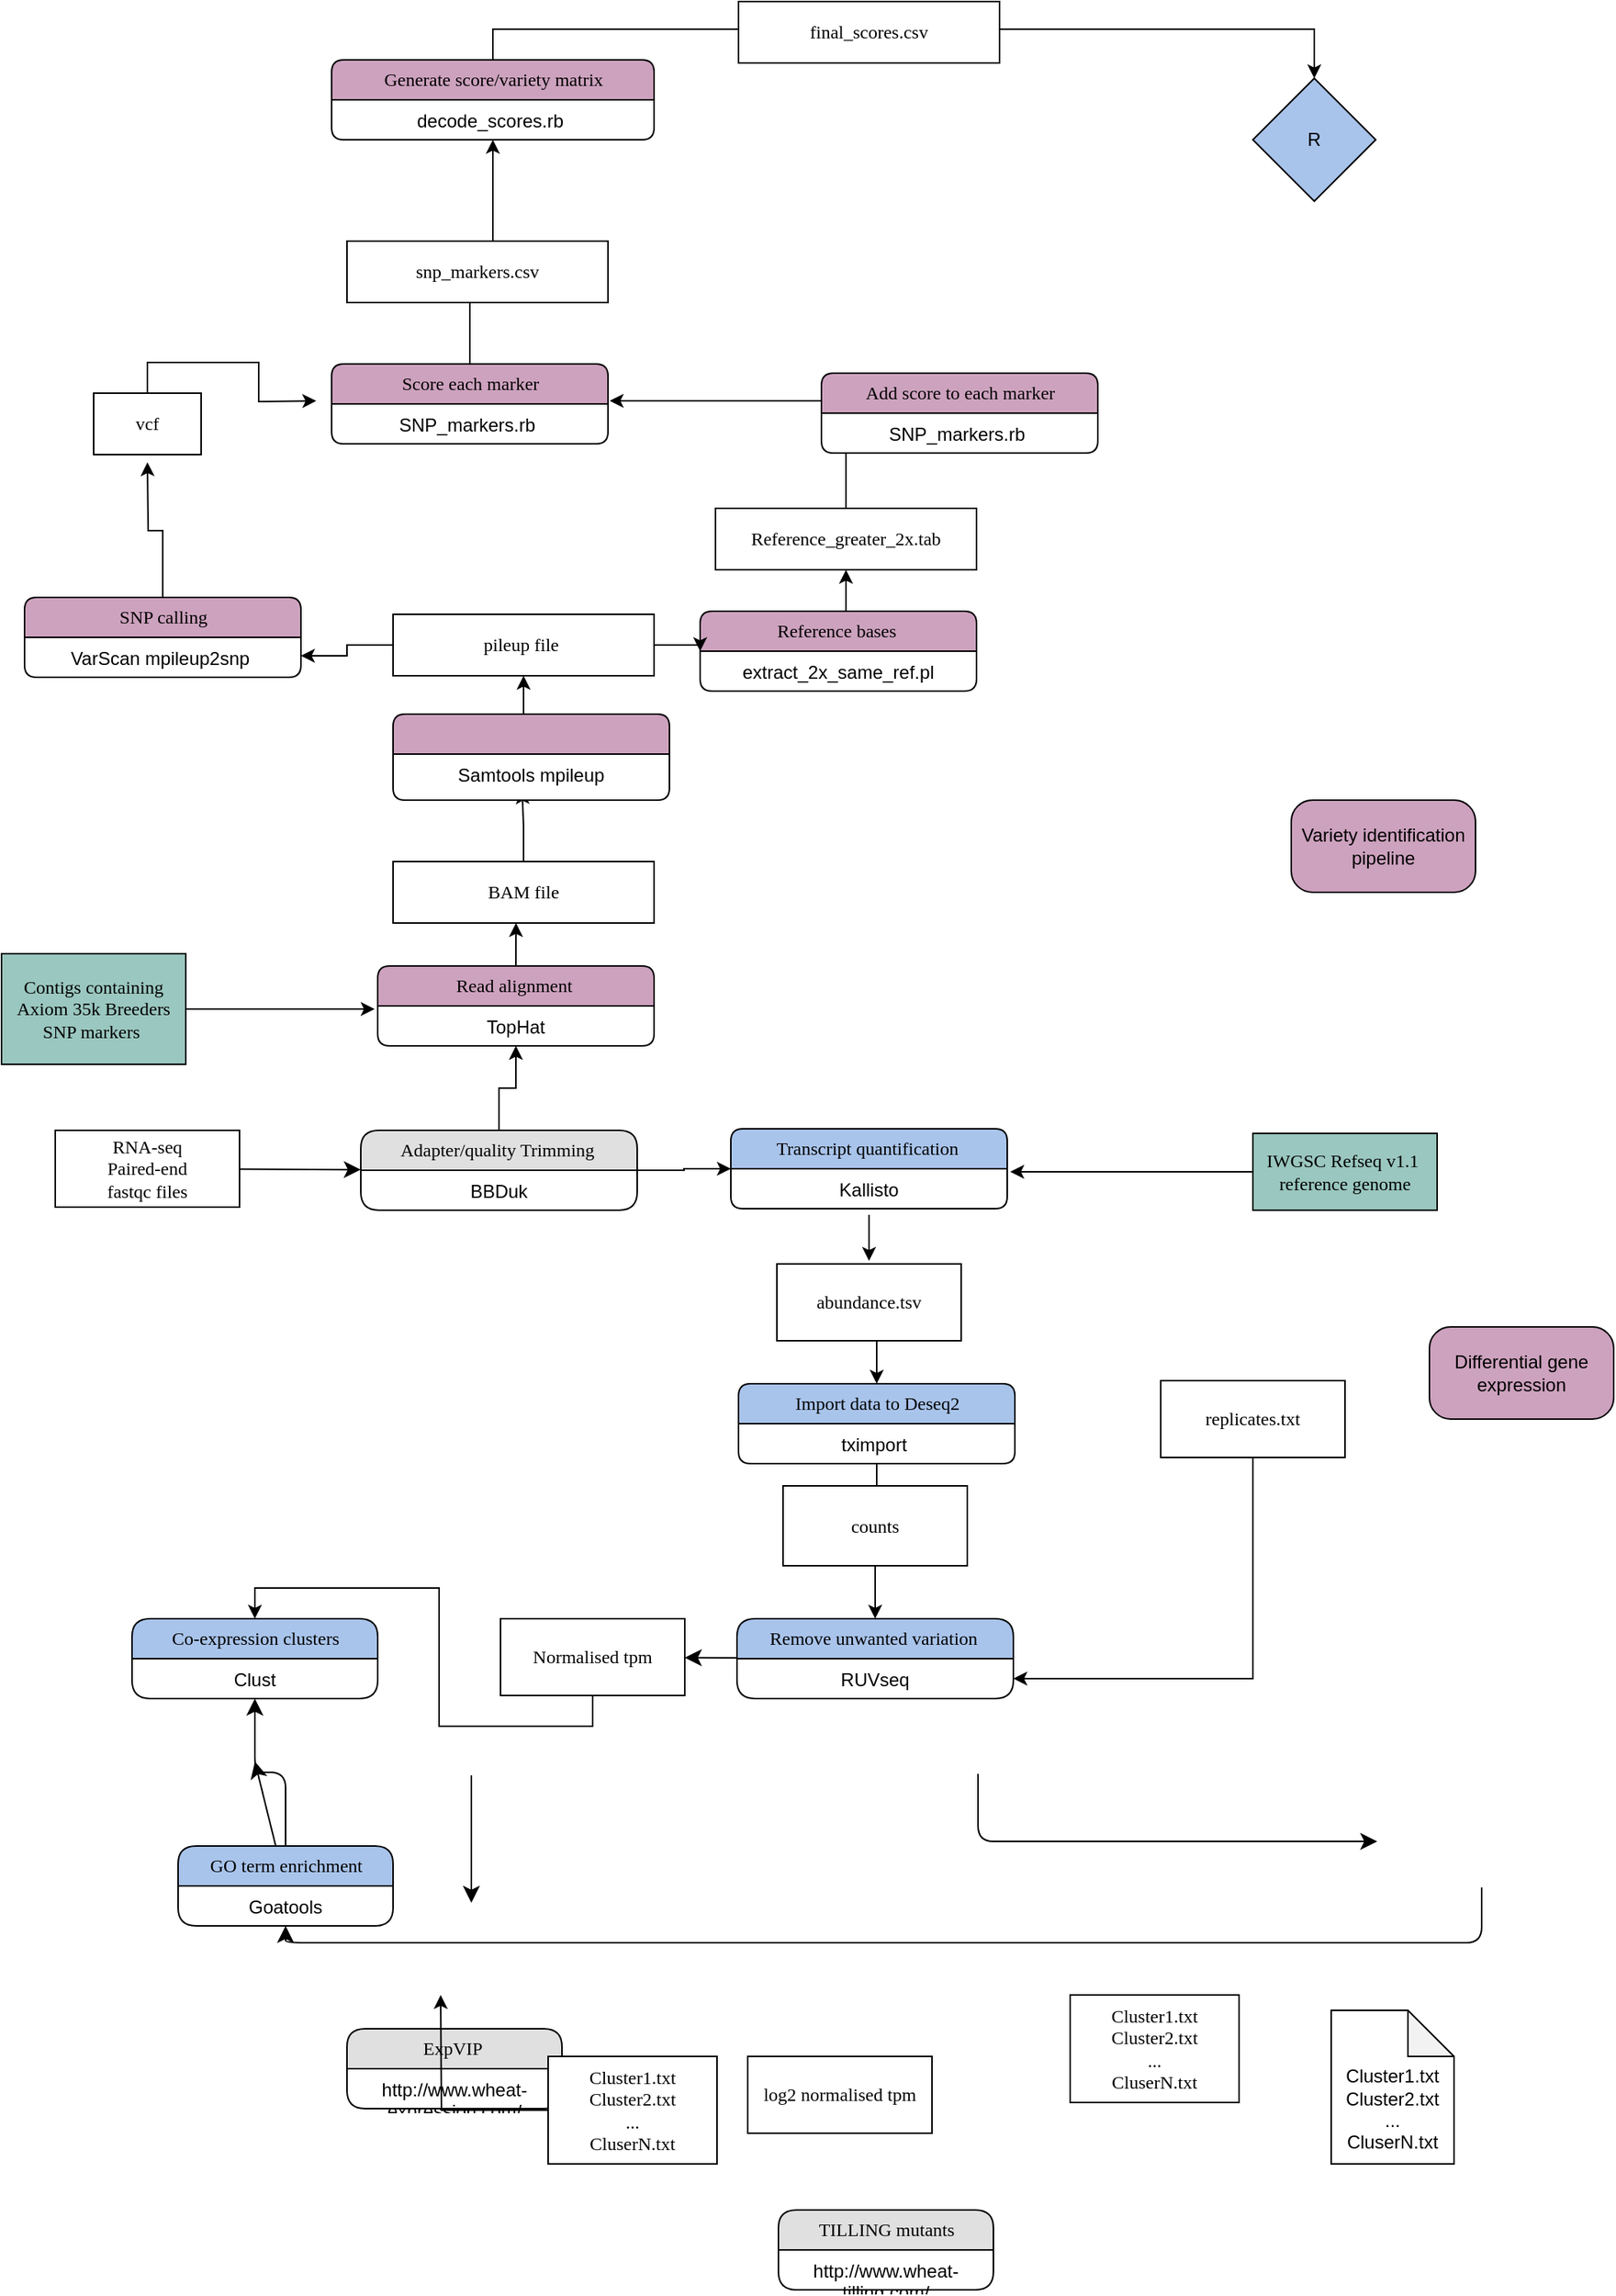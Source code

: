 <mxfile version="10.6.0" type="github"><diagram name="Page-1" id="52a04d89-c75d-2922-d76d-85b35f80e030"><mxGraphModel dx="1337" dy="1463" grid="1" gridSize="10" guides="1" tooltips="1" connect="1" arrows="1" fold="1" page="1" pageScale="1" pageWidth="1100" pageHeight="850" background="#ffffff" math="0" shadow="0"><root><mxCell id="0"/><mxCell id="1" parent="0"/><mxCell id="1fdf3b25b50cf41e-27" style="edgeStyle=none;html=1;labelBackgroundColor=none;startFill=0;startSize=8;endFill=1;endSize=8;fontFamily=Verdana;fontSize=12;" parent="1" source="17472293e6e8944d-30" target="1fdf3b25b50cf41e-1" edge="1"><mxGeometry relative="1" as="geometry"/></mxCell><mxCell id="17472293e6e8944d-30" value="RNA-seq &lt;br&gt;Paired-end &lt;br&gt;fastqc files" style="whiteSpace=wrap;html=1;rounded=0;shadow=0;comic=0;labelBackgroundColor=none;strokeColor=#000000;strokeWidth=1;fillColor=#FFFFFF;fontFamily=Verdana;fontSize=12;fontColor=#000000;align=center;" parent="1" vertex="1"><mxGeometry x="60" y="55" width="120" height="50" as="geometry"/></mxCell><mxCell id="xeMjXhKWn89DmtBYZib8-3" style="edgeStyle=orthogonalEdgeStyle;rounded=0;orthogonalLoop=1;jettySize=auto;html=1;exitX=1;exitY=0.5;exitDx=0;exitDy=0;entryX=0;entryY=0.5;entryDx=0;entryDy=0;" edge="1" parent="1" source="1fdf3b25b50cf41e-1" target="1fdf3b25b50cf41e-11"><mxGeometry relative="1" as="geometry"><mxPoint x="610" y="80" as="targetPoint"/></mxGeometry></mxCell><mxCell id="xeMjXhKWn89DmtBYZib8-11" style="edgeStyle=orthogonalEdgeStyle;rounded=0;orthogonalLoop=1;jettySize=auto;html=1;exitX=0.5;exitY=0;exitDx=0;exitDy=0;entryX=0.5;entryY=1;entryDx=0;entryDy=0;" edge="1" parent="1" source="1fdf3b25b50cf41e-1" target="xeMjXhKWn89DmtBYZib8-12"><mxGeometry relative="1" as="geometry"><mxPoint x="500" y="-20" as="targetPoint"/></mxGeometry></mxCell><mxCell id="1fdf3b25b50cf41e-1" value="Adapter/quality Trimming&amp;nbsp;" style="swimlane;html=1;fontStyle=0;childLayout=stackLayout;horizontal=1;startSize=26;fillColor=#e0e0e0;horizontalStack=0;resizeParent=1;resizeLast=0;collapsible=1;marginBottom=0;swimlaneFillColor=#ffffff;align=center;rounded=1;shadow=0;comic=0;labelBackgroundColor=none;strokeColor=#000000;strokeWidth=1;fontFamily=Verdana;fontSize=12;fontColor=#000000;" parent="1" vertex="1"><mxGeometry x="259" y="55" width="180" height="52" as="geometry"/></mxCell><mxCell id="1fdf3b25b50cf41e-2" value="BBDuk" style="text;html=1;strokeColor=none;fillColor=none;spacingLeft=4;spacingRight=4;whiteSpace=wrap;overflow=hidden;rotatable=0;points=[[0,0.5],[1,0.5]];portConstraint=eastwest;align=center;" parent="1fdf3b25b50cf41e-1" vertex="1"><mxGeometry y="26" width="180" height="26" as="geometry"/></mxCell><mxCell id="1fdf3b25b50cf41e-47" style="edgeStyle=orthogonalEdgeStyle;html=1;labelBackgroundColor=none;startFill=0;startSize=8;endFill=1;endSize=8;fontFamily=Verdana;fontSize=12;" parent="1" source="1fdf3b25b50cf41e-19" target="1fdf3b25b50cf41e-21" edge="1"><mxGeometry relative="1" as="geometry"><Array as="points"/><mxPoint x="989" y="548" as="sourcePoint"/></mxGeometry></mxCell><mxCell id="1fdf3b25b50cf41e-39" style="edgeStyle=none;html=1;labelBackgroundColor=none;startFill=0;startSize=8;endFill=1;endSize=8;fontFamily=Verdana;fontSize=12;" parent="1" source="1fdf3b25b50cf41e-7" target="1fdf3b25b50cf41e-26" edge="1"><mxGeometry relative="1" as="geometry"/></mxCell><mxCell id="1fdf3b25b50cf41e-7" value="Remove unwanted variation&amp;nbsp;" style="swimlane;html=1;fontStyle=0;childLayout=stackLayout;horizontal=1;startSize=26;fillColor=#A9C4EB;horizontalStack=0;resizeParent=1;resizeLast=0;collapsible=1;marginBottom=0;swimlaneFillColor=#ffffff;align=center;rounded=1;shadow=0;comic=0;labelBackgroundColor=none;strokeColor=#000000;strokeWidth=1;fontFamily=Verdana;fontSize=12;fontColor=#000000;" parent="1" vertex="1"><mxGeometry x="504" y="373" width="180" height="52" as="geometry"/></mxCell><mxCell id="1fdf3b25b50cf41e-8" value="RUVseq" style="text;html=1;strokeColor=none;fillColor=none;spacingLeft=4;spacingRight=4;whiteSpace=wrap;overflow=hidden;rotatable=0;points=[[0,0.5],[1,0.5]];portConstraint=eastwest;align=center;" parent="1fdf3b25b50cf41e-7" vertex="1"><mxGeometry y="26" width="180" height="26" as="geometry"/></mxCell><mxCell id="xeMjXhKWn89DmtBYZib8-84" style="edgeStyle=orthogonalEdgeStyle;rounded=0;orthogonalLoop=1;jettySize=auto;html=1;" edge="1" parent="1"><mxGeometry relative="1" as="geometry"><mxPoint x="590" y="140" as="targetPoint"/><mxPoint x="590" y="110" as="sourcePoint"/></mxGeometry></mxCell><mxCell id="1fdf3b25b50cf41e-11" value="Transcript quantification&amp;nbsp;" style="swimlane;html=1;fontStyle=0;childLayout=stackLayout;horizontal=1;startSize=26;fillColor=#A9C4EB;horizontalStack=0;resizeParent=1;resizeLast=0;collapsible=1;marginBottom=0;swimlaneFillColor=#ffffff;align=center;rounded=1;shadow=0;comic=0;labelBackgroundColor=none;strokeColor=#000000;strokeWidth=1;fontFamily=Verdana;fontSize=12;fontColor=#000000;arcSize=10;" parent="1" vertex="1"><mxGeometry x="500" y="54" width="180" height="52" as="geometry"/></mxCell><mxCell id="1fdf3b25b50cf41e-12" value="Kallisto" style="text;html=1;strokeColor=none;fillColor=none;spacingLeft=4;spacingRight=4;whiteSpace=wrap;overflow=hidden;rotatable=0;points=[[0,0.5],[1,0.5]];portConstraint=eastwest;align=center;" parent="1fdf3b25b50cf41e-11" vertex="1"><mxGeometry y="26" width="180" height="22" as="geometry"/></mxCell><mxCell id="1fdf3b25b50cf41e-43" style="edgeStyle=none;html=1;labelBackgroundColor=none;startFill=0;startSize=8;endFill=1;endSize=8;fontFamily=Verdana;fontSize=12;" parent="1" edge="1"><mxGeometry relative="1" as="geometry"><mxPoint x="331" y="475" as="sourcePoint"/><mxPoint x="331" y="558" as="targetPoint"/></mxGeometry></mxCell><mxCell id="1fdf3b25b50cf41e-46" style="edgeStyle=orthogonalEdgeStyle;html=1;labelBackgroundColor=none;startFill=0;startSize=8;endFill=1;endSize=8;fontFamily=Verdana;fontSize=12;" parent="1" edge="1"><mxGeometry relative="1" as="geometry"><Array as="points"><mxPoint x="661" y="518"/></Array><mxPoint x="661" y="474" as="sourcePoint"/><mxPoint x="921" y="518" as="targetPoint"/></mxGeometry></mxCell><mxCell id="1fdf3b25b50cf41e-48" style="edgeStyle=none;html=1;labelBackgroundColor=none;startFill=0;startSize=8;endFill=1;endSize=8;fontFamily=Verdana;fontSize=12;" parent="1" source="1fdf3b25b50cf41e-19" edge="1"><mxGeometry relative="1" as="geometry"><mxPoint x="190" y="466" as="targetPoint"/></mxGeometry></mxCell><mxCell id="1fdf3b25b50cf41e-21" value="Co-expression clusters" style="swimlane;html=1;fontStyle=0;childLayout=stackLayout;horizontal=1;startSize=26;fillColor=#A9C4EB;horizontalStack=0;resizeParent=1;resizeLast=0;collapsible=1;marginBottom=0;swimlaneFillColor=#ffffff;align=center;rounded=1;shadow=0;comic=0;labelBackgroundColor=none;strokeColor=#000000;strokeWidth=1;fontFamily=Verdana;fontSize=12;fontColor=#000000;" parent="1" vertex="1"><mxGeometry x="110" y="373" width="160" height="52" as="geometry"><mxRectangle x="420" y="440" width="170" height="26" as="alternateBounds"/></mxGeometry></mxCell><mxCell id="1fdf3b25b50cf41e-22" value="Clust" style="text;html=1;strokeColor=none;fillColor=none;spacingLeft=4;spacingRight=4;whiteSpace=wrap;overflow=hidden;rotatable=0;points=[[0,0.5],[1,0.5]];portConstraint=eastwest;align=center;" parent="1fdf3b25b50cf41e-21" vertex="1"><mxGeometry y="26" width="160" height="26" as="geometry"/></mxCell><mxCell id="xeMjXhKWn89DmtBYZib8-25" style="edgeStyle=orthogonalEdgeStyle;rounded=0;orthogonalLoop=1;jettySize=auto;html=1;exitX=0.5;exitY=1;exitDx=0;exitDy=0;entryX=0.5;entryY=0;entryDx=0;entryDy=0;" edge="1" parent="1" source="1fdf3b25b50cf41e-26" target="1fdf3b25b50cf41e-21"><mxGeometry relative="1" as="geometry"/></mxCell><mxCell id="1fdf3b25b50cf41e-26" value="Normalised tpm" style="whiteSpace=wrap;html=1;rounded=0;shadow=0;comic=0;labelBackgroundColor=none;strokeColor=#000000;strokeWidth=1;fillColor=#FFFFFF;fontFamily=Verdana;fontSize=12;fontColor=#000000;align=center;" parent="1" vertex="1"><mxGeometry x="350" y="373" width="120" height="50" as="geometry"/></mxCell><mxCell id="xeMjXhKWn89DmtBYZib8-2" style="edgeStyle=orthogonalEdgeStyle;rounded=0;orthogonalLoop=1;jettySize=auto;html=1;exitX=0;exitY=0.5;exitDx=0;exitDy=0;entryX=1.011;entryY=0.091;entryDx=0;entryDy=0;entryPerimeter=0;" edge="1" parent="1" source="xeMjXhKWn89DmtBYZib8-1" target="1fdf3b25b50cf41e-12"><mxGeometry relative="1" as="geometry"><mxPoint x="710" y="-20" as="targetPoint"/></mxGeometry></mxCell><mxCell id="xeMjXhKWn89DmtBYZib8-1" value="IWGSC Refseq v1.1&amp;nbsp;&lt;br&gt;reference genome&lt;br&gt;" style="whiteSpace=wrap;html=1;rounded=0;shadow=0;comic=0;labelBackgroundColor=none;strokeColor=#000000;strokeWidth=1;fillColor=#9AC7BF;fontFamily=Verdana;fontSize=12;fontColor=#000000;align=center;" vertex="1" parent="1"><mxGeometry x="840" y="57" width="120" height="50" as="geometry"/></mxCell><mxCell id="xeMjXhKWn89DmtBYZib8-56" style="edgeStyle=orthogonalEdgeStyle;rounded=0;orthogonalLoop=1;jettySize=auto;html=1;exitX=0.5;exitY=0;exitDx=0;exitDy=0;entryX=0.471;entryY=1;entryDx=0;entryDy=0;entryPerimeter=0;" edge="1" parent="1" source="xeMjXhKWn89DmtBYZib8-12" target="xeMjXhKWn89DmtBYZib8-46"><mxGeometry relative="1" as="geometry"><mxPoint x="180" y="-120" as="targetPoint"/></mxGeometry></mxCell><mxCell id="xeMjXhKWn89DmtBYZib8-12" value="Read alignment&amp;nbsp;" style="swimlane;html=1;fontStyle=0;childLayout=stackLayout;horizontal=1;startSize=26;fillColor=#CDA2BE;horizontalStack=0;resizeParent=1;resizeLast=0;collapsible=1;marginBottom=0;swimlaneFillColor=#ffffff;align=center;rounded=1;shadow=0;comic=0;labelBackgroundColor=none;strokeColor=#000000;strokeWidth=1;fontFamily=Verdana;fontSize=12;fontColor=#000000;arcSize=10;" vertex="1" parent="1"><mxGeometry x="270" y="-52" width="180" height="52" as="geometry"/></mxCell><mxCell id="xeMjXhKWn89DmtBYZib8-13" value="TopHat" style="text;html=1;strokeColor=none;fillColor=none;spacingLeft=4;spacingRight=4;whiteSpace=wrap;overflow=hidden;rotatable=0;points=[[0,0.5],[1,0.5]];portConstraint=eastwest;align=center;" vertex="1" parent="xeMjXhKWn89DmtBYZib8-12"><mxGeometry y="26" width="180" height="22" as="geometry"/></mxCell><mxCell id="xeMjXhKWn89DmtBYZib8-64" style="edgeStyle=orthogonalEdgeStyle;rounded=0;orthogonalLoop=1;jettySize=auto;html=1;exitX=0.5;exitY=0;exitDx=0;exitDy=0;entryX=0.5;entryY=1;entryDx=0;entryDy=0;" edge="1" parent="1" source="xeMjXhKWn89DmtBYZib8-16" target="xeMjXhKWn89DmtBYZib8-38"><mxGeometry relative="1" as="geometry"/></mxCell><mxCell id="xeMjXhKWn89DmtBYZib8-16" value="Reference bases&amp;nbsp;" style="swimlane;html=1;fontStyle=0;childLayout=stackLayout;horizontal=1;startSize=26;fillColor=#CDA2BE;horizontalStack=0;resizeParent=1;resizeLast=0;collapsible=1;marginBottom=0;swimlaneFillColor=#ffffff;align=center;rounded=1;shadow=0;comic=0;labelBackgroundColor=none;strokeColor=#000000;strokeWidth=1;fontFamily=Verdana;fontSize=12;fontColor=#000000;arcSize=10;" vertex="1" parent="1"><mxGeometry x="480" y="-283" width="180" height="52" as="geometry"/></mxCell><mxCell id="xeMjXhKWn89DmtBYZib8-17" value="extract_2x_same_ref.pl" style="text;html=1;strokeColor=none;fillColor=none;spacingLeft=4;spacingRight=4;whiteSpace=wrap;overflow=hidden;rotatable=0;points=[[0,0.5],[1,0.5]];portConstraint=eastwest;align=center;" vertex="1" parent="xeMjXhKWn89DmtBYZib8-16"><mxGeometry y="26" width="180" height="22" as="geometry"/></mxCell><mxCell id="xeMjXhKWn89DmtBYZib8-18" value="ExpVIP&amp;nbsp;" style="swimlane;html=1;fontStyle=0;childLayout=stackLayout;horizontal=1;startSize=26;fillColor=#e0e0e0;horizontalStack=0;resizeParent=1;resizeLast=0;collapsible=1;marginBottom=0;swimlaneFillColor=#ffffff;align=center;rounded=1;shadow=0;comic=0;labelBackgroundColor=none;strokeColor=#000000;strokeWidth=1;fontFamily=Verdana;fontSize=12;fontColor=#000000;" vertex="1" parent="1"><mxGeometry x="250" y="640" width="140" height="52" as="geometry"/></mxCell><mxCell id="xeMjXhKWn89DmtBYZib8-19" value="http://www.wheat-expression.com/" style="text;html=1;strokeColor=none;fillColor=none;spacingLeft=4;spacingRight=4;whiteSpace=wrap;overflow=hidden;rotatable=0;points=[[0,0.5],[1,0.5]];portConstraint=eastwest;align=center;" vertex="1" parent="xeMjXhKWn89DmtBYZib8-18"><mxGeometry y="26" width="140" height="26" as="geometry"/></mxCell><mxCell id="xeMjXhKWn89DmtBYZib8-20" value="TILLING mutants" style="swimlane;html=1;fontStyle=0;childLayout=stackLayout;horizontal=1;startSize=26;fillColor=#e0e0e0;horizontalStack=0;resizeParent=1;resizeLast=0;collapsible=1;marginBottom=0;swimlaneFillColor=#ffffff;align=center;rounded=1;shadow=0;comic=0;labelBackgroundColor=none;strokeColor=#000000;strokeWidth=1;fontFamily=Verdana;fontSize=12;fontColor=#000000;" vertex="1" parent="1"><mxGeometry x="531" y="758" width="140" height="52" as="geometry"/></mxCell><mxCell id="xeMjXhKWn89DmtBYZib8-21" value="http://www.wheat-tilling.com/" style="text;html=1;strokeColor=none;fillColor=none;spacingLeft=4;spacingRight=4;whiteSpace=wrap;overflow=hidden;rotatable=0;points=[[0,0.5],[1,0.5]];portConstraint=eastwest;align=center;" vertex="1" parent="xeMjXhKWn89DmtBYZib8-20"><mxGeometry y="26" width="140" height="26" as="geometry"/></mxCell><mxCell id="xeMjXhKWn89DmtBYZib8-63" style="edgeStyle=orthogonalEdgeStyle;rounded=0;orthogonalLoop=1;jettySize=auto;html=1;exitX=0.5;exitY=0;exitDx=0;exitDy=0;" edge="1" parent="1" source="xeMjXhKWn89DmtBYZib8-23"><mxGeometry relative="1" as="geometry"><mxPoint x="120" y="-380" as="targetPoint"/></mxGeometry></mxCell><mxCell id="xeMjXhKWn89DmtBYZib8-23" value="SNP calling" style="swimlane;html=1;fontStyle=0;childLayout=stackLayout;horizontal=1;startSize=26;fillColor=#CDA2BE;horizontalStack=0;resizeParent=1;resizeLast=0;collapsible=1;marginBottom=0;swimlaneFillColor=#ffffff;align=center;rounded=1;shadow=0;comic=0;labelBackgroundColor=none;strokeColor=#000000;strokeWidth=1;fontFamily=Verdana;fontSize=12;fontColor=#000000;arcSize=10;" vertex="1" parent="1"><mxGeometry x="40" y="-292" width="180" height="52" as="geometry"/></mxCell><mxCell id="xeMjXhKWn89DmtBYZib8-24" value="VarScan mpileup2snp&amp;nbsp;" style="text;html=1;strokeColor=none;fillColor=none;spacingLeft=4;spacingRight=4;whiteSpace=wrap;overflow=hidden;rotatable=0;points=[[0,0.5],[1,0.5]];portConstraint=eastwest;align=center;" vertex="1" parent="xeMjXhKWn89DmtBYZib8-23"><mxGeometry y="26" width="180" height="24" as="geometry"/></mxCell><mxCell id="xeMjXhKWn89DmtBYZib8-26" value="log2 normalised tpm" style="whiteSpace=wrap;html=1;rounded=0;shadow=0;comic=0;labelBackgroundColor=none;strokeColor=#000000;strokeWidth=1;fillColor=#FFFFFF;fontFamily=Verdana;fontSize=12;fontColor=#000000;align=center;" vertex="1" parent="1"><mxGeometry x="511" y="658" width="120" height="50" as="geometry"/></mxCell><mxCell id="xeMjXhKWn89DmtBYZib8-28" style="edgeStyle=orthogonalEdgeStyle;rounded=0;orthogonalLoop=1;jettySize=auto;html=1;exitX=0;exitY=0.5;exitDx=0;exitDy=0;" edge="1" parent="1" source="xeMjXhKWn89DmtBYZib8-27"><mxGeometry relative="1" as="geometry"><mxPoint x="311" y="618" as="targetPoint"/></mxGeometry></mxCell><mxCell id="xeMjXhKWn89DmtBYZib8-27" value="Cluster1.txt&lt;br&gt;Cluster2.txt&lt;br&gt;...&lt;br&gt;CluserN.txt&lt;br&gt;" style="whiteSpace=wrap;html=1;rounded=0;shadow=0;comic=0;labelBackgroundColor=none;strokeColor=#000000;strokeWidth=1;fillColor=#FFFFFF;fontFamily=Verdana;fontSize=12;fontColor=#000000;align=center;" vertex="1" parent="1"><mxGeometry x="381" y="658" width="110" height="70" as="geometry"/></mxCell><mxCell id="xeMjXhKWn89DmtBYZib8-29" value="Cluster1.txt&lt;br&gt;Cluster2.txt&lt;br&gt;...&lt;br&gt;CluserN.txt&lt;br&gt;" style="whiteSpace=wrap;html=1;rounded=0;shadow=0;comic=0;labelBackgroundColor=none;strokeColor=#000000;strokeWidth=1;fillColor=#FFFFFF;fontFamily=Verdana;fontSize=12;fontColor=#000000;align=center;" vertex="1" parent="1"><mxGeometry x="721" y="618" width="110" height="70" as="geometry"/></mxCell><mxCell id="xeMjXhKWn89DmtBYZib8-88" style="edgeStyle=orthogonalEdgeStyle;rounded=0;orthogonalLoop=1;jettySize=auto;html=1;exitX=0.5;exitY=1;exitDx=0;exitDy=0;entryX=0.5;entryY=0;entryDx=0;entryDy=0;" edge="1" parent="1" source="xeMjXhKWn89DmtBYZib8-31" target="xeMjXhKWn89DmtBYZib8-76"><mxGeometry relative="1" as="geometry"/></mxCell><mxCell id="xeMjXhKWn89DmtBYZib8-31" value="abundance.tsv" style="whiteSpace=wrap;html=1;rounded=0;shadow=0;comic=0;labelBackgroundColor=none;strokeColor=#000000;strokeWidth=1;fillColor=#FFFFFF;fontFamily=Verdana;fontSize=12;fontColor=#000000;align=center;" vertex="1" parent="1"><mxGeometry x="530" y="142" width="120" height="50" as="geometry"/></mxCell><mxCell id="xeMjXhKWn89DmtBYZib8-91" style="edgeStyle=orthogonalEdgeStyle;rounded=0;orthogonalLoop=1;jettySize=auto;html=1;exitX=0.5;exitY=1;exitDx=0;exitDy=0;" edge="1" parent="1" source="xeMjXhKWn89DmtBYZib8-32" target="1fdf3b25b50cf41e-8"><mxGeometry relative="1" as="geometry"/></mxCell><mxCell id="xeMjXhKWn89DmtBYZib8-32" value="replicates.txt" style="whiteSpace=wrap;html=1;rounded=0;shadow=0;comic=0;labelBackgroundColor=none;strokeColor=#000000;strokeWidth=1;fillColor=#FFFFFF;fontFamily=Verdana;fontSize=12;fontColor=#000000;align=center;" vertex="1" parent="1"><mxGeometry x="780" y="218" width="120" height="50" as="geometry"/></mxCell><mxCell id="xeMjXhKWn89DmtBYZib8-36" style="edgeStyle=orthogonalEdgeStyle;rounded=0;orthogonalLoop=1;jettySize=auto;html=1;exitX=1;exitY=0.5;exitDx=0;exitDy=0;entryX=-0.011;entryY=0.091;entryDx=0;entryDy=0;entryPerimeter=0;" edge="1" parent="1" source="xeMjXhKWn89DmtBYZib8-33" target="xeMjXhKWn89DmtBYZib8-13"><mxGeometry relative="1" as="geometry"><mxPoint x="420" y="-83" as="targetPoint"/></mxGeometry></mxCell><mxCell id="xeMjXhKWn89DmtBYZib8-33" value="Contigs containing Axiom 35k Breeders SNP markers&amp;nbsp;&lt;br&gt;" style="whiteSpace=wrap;html=1;rounded=0;shadow=0;comic=0;labelBackgroundColor=none;strokeColor=#000000;strokeWidth=1;fillColor=#9AC7BF;fontFamily=Verdana;fontSize=12;fontColor=#000000;align=center;" vertex="1" parent="1"><mxGeometry x="25" y="-60" width="120" height="72" as="geometry"/></mxCell><mxCell id="xeMjXhKWn89DmtBYZib8-35" value="&lt;span&gt;&lt;br&gt;&lt;br&gt;Cluster1.txt&lt;/span&gt;&lt;br&gt;&lt;span&gt;Cluster2.txt&lt;/span&gt;&lt;br&gt;&lt;span&gt;...&lt;/span&gt;&lt;br&gt;&lt;span&gt;CluserN.txt&lt;/span&gt;" style="shape=note;whiteSpace=wrap;html=1;backgroundOutline=1;darkOpacity=0.05;" vertex="1" parent="1"><mxGeometry x="891" y="628" width="80" height="100" as="geometry"/></mxCell><mxCell id="xeMjXhKWn89DmtBYZib8-66" style="edgeStyle=orthogonalEdgeStyle;rounded=0;orthogonalLoop=1;jettySize=auto;html=1;exitX=0.5;exitY=0;exitDx=0;exitDy=0;" edge="1" parent="1" source="xeMjXhKWn89DmtBYZib8-37"><mxGeometry relative="1" as="geometry"><mxPoint x="230" y="-420" as="targetPoint"/></mxGeometry></mxCell><mxCell id="xeMjXhKWn89DmtBYZib8-37" value="vcf&lt;br&gt;" style="whiteSpace=wrap;html=1;rounded=0;shadow=0;comic=0;labelBackgroundColor=none;strokeColor=#000000;strokeWidth=1;fillColor=#FFFFFF;fontFamily=Verdana;fontSize=12;fontColor=#000000;align=center;" vertex="1" parent="1"><mxGeometry x="85" y="-425" width="70" height="40" as="geometry"/></mxCell><mxCell id="xeMjXhKWn89DmtBYZib8-65" style="edgeStyle=orthogonalEdgeStyle;rounded=0;orthogonalLoop=1;jettySize=auto;html=1;exitX=0.5;exitY=0;exitDx=0;exitDy=0;entryX=1.006;entryY=-0.091;entryDx=0;entryDy=0;entryPerimeter=0;" edge="1" parent="1" source="xeMjXhKWn89DmtBYZib8-38" target="xeMjXhKWn89DmtBYZib8-41"><mxGeometry relative="1" as="geometry"/></mxCell><mxCell id="xeMjXhKWn89DmtBYZib8-38" value="Reference_greater_2x.tab&lt;br&gt;" style="whiteSpace=wrap;html=1;rounded=0;shadow=0;comic=0;labelBackgroundColor=none;strokeColor=#000000;strokeWidth=1;fillColor=#FFFFFF;fontFamily=Verdana;fontSize=12;fontColor=#000000;align=center;" vertex="1" parent="1"><mxGeometry x="490" y="-350" width="170" height="40" as="geometry"/></mxCell><mxCell id="xeMjXhKWn89DmtBYZib8-68" style="edgeStyle=orthogonalEdgeStyle;rounded=0;orthogonalLoop=1;jettySize=auto;html=1;exitX=0.5;exitY=0;exitDx=0;exitDy=0;entryX=0.5;entryY=1;entryDx=0;entryDy=0;" edge="1" parent="1" source="xeMjXhKWn89DmtBYZib8-40" target="xeMjXhKWn89DmtBYZib8-47"><mxGeometry relative="1" as="geometry"/></mxCell><mxCell id="xeMjXhKWn89DmtBYZib8-40" value="Score each marker" style="swimlane;html=1;fontStyle=0;childLayout=stackLayout;horizontal=1;startSize=26;fillColor=#CDA2BE;horizontalStack=0;resizeParent=1;resizeLast=0;collapsible=1;marginBottom=0;swimlaneFillColor=#ffffff;align=center;rounded=1;shadow=0;comic=0;labelBackgroundColor=none;strokeColor=#000000;strokeWidth=1;fontFamily=Verdana;fontSize=12;fontColor=#000000;arcSize=10;" vertex="1" parent="1"><mxGeometry x="240" y="-444" width="180" height="52" as="geometry"/></mxCell><mxCell id="xeMjXhKWn89DmtBYZib8-41" value="SNP_markers.rb&amp;nbsp;" style="text;html=1;strokeColor=none;fillColor=none;spacingLeft=4;spacingRight=4;whiteSpace=wrap;overflow=hidden;rotatable=0;points=[[0,0.5],[1,0.5]];portConstraint=eastwest;align=center;" vertex="1" parent="xeMjXhKWn89DmtBYZib8-40"><mxGeometry y="26" width="180" height="22" as="geometry"/></mxCell><mxCell id="xeMjXhKWn89DmtBYZib8-44" value="Add score to each marker" style="swimlane;html=1;fontStyle=0;childLayout=stackLayout;horizontal=1;startSize=26;fillColor=#CDA2BE;horizontalStack=0;resizeParent=1;resizeLast=0;collapsible=1;marginBottom=0;swimlaneFillColor=#ffffff;align=center;rounded=1;shadow=0;comic=0;labelBackgroundColor=none;strokeColor=#000000;strokeWidth=1;fontFamily=Verdana;fontSize=12;fontColor=#000000;arcSize=10;" vertex="1" parent="1"><mxGeometry x="559" y="-438" width="180" height="52" as="geometry"/></mxCell><mxCell id="xeMjXhKWn89DmtBYZib8-45" value="SNP_markers.rb&amp;nbsp;" style="text;html=1;strokeColor=none;fillColor=none;spacingLeft=4;spacingRight=4;whiteSpace=wrap;overflow=hidden;rotatable=0;points=[[0,0.5],[1,0.5]];portConstraint=eastwest;align=center;" vertex="1" parent="xeMjXhKWn89DmtBYZib8-44"><mxGeometry y="26" width="180" height="22" as="geometry"/></mxCell><mxCell id="xeMjXhKWn89DmtBYZib8-69" style="edgeStyle=orthogonalEdgeStyle;rounded=0;orthogonalLoop=1;jettySize=auto;html=1;exitX=0.5;exitY=0;exitDx=0;exitDy=0;entryX=0.467;entryY=0.977;entryDx=0;entryDy=0;entryPerimeter=0;" edge="1" parent="1" source="xeMjXhKWn89DmtBYZib8-46" target="xeMjXhKWn89DmtBYZib8-59"><mxGeometry relative="1" as="geometry"/></mxCell><mxCell id="xeMjXhKWn89DmtBYZib8-46" value="BAM file&lt;br&gt;" style="whiteSpace=wrap;html=1;rounded=0;shadow=0;comic=0;labelBackgroundColor=none;strokeColor=#000000;strokeWidth=1;fillColor=#FFFFFF;fontFamily=Verdana;fontSize=12;fontColor=#000000;align=center;" vertex="1" parent="1"><mxGeometry x="280" y="-120" width="170" height="40" as="geometry"/></mxCell><mxCell id="xeMjXhKWn89DmtBYZib8-49" style="edgeStyle=orthogonalEdgeStyle;rounded=0;orthogonalLoop=1;jettySize=auto;html=1;exitX=0.5;exitY=0;exitDx=0;exitDy=0;entryX=0.5;entryY=0;entryDx=0;entryDy=0;" edge="1" parent="1" source="xeMjXhKWn89DmtBYZib8-47" target="xeMjXhKWn89DmtBYZib8-53"><mxGeometry relative="1" as="geometry"><mxPoint x="870" y="-440" as="targetPoint"/></mxGeometry></mxCell><mxCell id="xeMjXhKWn89DmtBYZib8-47" value="Generate score/variety matrix" style="swimlane;html=1;fontStyle=0;childLayout=stackLayout;horizontal=1;startSize=26;fillColor=#CDA2BE;horizontalStack=0;resizeParent=1;resizeLast=0;collapsible=1;marginBottom=0;swimlaneFillColor=#ffffff;align=center;rounded=1;shadow=0;comic=0;labelBackgroundColor=none;strokeColor=#000000;strokeWidth=1;fontFamily=Verdana;fontSize=12;fontColor=#000000;arcSize=10;" vertex="1" parent="1"><mxGeometry x="240" y="-642" width="210" height="52" as="geometry"/></mxCell><mxCell id="xeMjXhKWn89DmtBYZib8-48" value="decode_scores.rb&amp;nbsp;" style="text;html=1;strokeColor=none;fillColor=none;spacingLeft=4;spacingRight=4;whiteSpace=wrap;overflow=hidden;rotatable=0;points=[[0,0.5],[1,0.5]];portConstraint=eastwest;align=center;" vertex="1" parent="xeMjXhKWn89DmtBYZib8-47"><mxGeometry y="26" width="210" height="22" as="geometry"/></mxCell><mxCell id="xeMjXhKWn89DmtBYZib8-50" value="final_scores.csv&lt;br&gt;" style="whiteSpace=wrap;html=1;rounded=0;shadow=0;comic=0;labelBackgroundColor=none;strokeColor=#000000;strokeWidth=1;fillColor=#FFFFFF;fontFamily=Verdana;fontSize=12;fontColor=#000000;align=center;" vertex="1" parent="1"><mxGeometry x="505" y="-680" width="170" height="40" as="geometry"/></mxCell><mxCell id="xeMjXhKWn89DmtBYZib8-53" value="R" style="rhombus;whiteSpace=wrap;html=1;fillColor=#A9C4EB;" vertex="1" parent="1"><mxGeometry x="840" y="-630" width="80" height="80" as="geometry"/></mxCell><mxCell id="xeMjXhKWn89DmtBYZib8-61" style="edgeStyle=orthogonalEdgeStyle;rounded=0;orthogonalLoop=1;jettySize=auto;html=1;exitX=1;exitY=0.5;exitDx=0;exitDy=0;entryX=0;entryY=0.5;entryDx=0;entryDy=0;" edge="1" parent="1" source="xeMjXhKWn89DmtBYZib8-57" target="xeMjXhKWn89DmtBYZib8-16"><mxGeometry relative="1" as="geometry"/></mxCell><mxCell id="xeMjXhKWn89DmtBYZib8-62" style="edgeStyle=orthogonalEdgeStyle;rounded=0;orthogonalLoop=1;jettySize=auto;html=1;exitX=0;exitY=0.5;exitDx=0;exitDy=0;" edge="1" parent="1" source="xeMjXhKWn89DmtBYZib8-57" target="xeMjXhKWn89DmtBYZib8-24"><mxGeometry relative="1" as="geometry"/></mxCell><mxCell id="xeMjXhKWn89DmtBYZib8-57" value="pileup file&amp;nbsp;&lt;br&gt;" style="whiteSpace=wrap;html=1;rounded=0;shadow=0;comic=0;labelBackgroundColor=none;strokeColor=#000000;strokeWidth=1;fillColor=#FFFFFF;fontFamily=Verdana;fontSize=12;fontColor=#000000;align=center;" vertex="1" parent="1"><mxGeometry x="280" y="-281" width="170" height="40" as="geometry"/></mxCell><mxCell id="xeMjXhKWn89DmtBYZib8-73" style="edgeStyle=orthogonalEdgeStyle;rounded=0;orthogonalLoop=1;jettySize=auto;html=1;exitX=0.5;exitY=0;exitDx=0;exitDy=0;entryX=0.5;entryY=1;entryDx=0;entryDy=0;" edge="1" parent="1" source="xeMjXhKWn89DmtBYZib8-58" target="xeMjXhKWn89DmtBYZib8-57"><mxGeometry relative="1" as="geometry"/></mxCell><mxCell id="xeMjXhKWn89DmtBYZib8-58" value="" style="swimlane;html=1;fontStyle=0;childLayout=stackLayout;horizontal=1;startSize=26;fillColor=#CDA2BE;horizontalStack=0;resizeParent=1;resizeLast=0;collapsible=1;marginBottom=0;swimlaneFillColor=#ffffff;align=center;rounded=1;shadow=0;comic=0;labelBackgroundColor=none;strokeColor=#000000;strokeWidth=1;fontFamily=Verdana;fontSize=12;fontColor=#000000;arcSize=10;" vertex="1" parent="1"><mxGeometry x="280" y="-216" width="180" height="56" as="geometry"><mxRectangle x="280" y="-216" width="50" height="40" as="alternateBounds"/></mxGeometry></mxCell><mxCell id="xeMjXhKWn89DmtBYZib8-59" value="Samtools mpileup&lt;br&gt;" style="text;html=1;strokeColor=none;fillColor=none;spacingLeft=4;spacingRight=4;whiteSpace=wrap;overflow=hidden;rotatable=0;points=[[0,0.5],[1,0.5]];portConstraint=eastwest;align=center;" vertex="1" parent="xeMjXhKWn89DmtBYZib8-58"><mxGeometry y="26" width="180" height="24" as="geometry"/></mxCell><mxCell id="xeMjXhKWn89DmtBYZib8-67" value="snp_markers.csv&lt;br&gt;" style="whiteSpace=wrap;html=1;rounded=0;shadow=0;comic=0;labelBackgroundColor=none;strokeColor=#000000;strokeWidth=1;fillColor=#FFFFFF;fontFamily=Verdana;fontSize=12;fontColor=#000000;align=center;" vertex="1" parent="1"><mxGeometry x="250" y="-524" width="170" height="40" as="geometry"/></mxCell><mxCell id="xeMjXhKWn89DmtBYZib8-74" value="Variety identification pipeline" style="rounded=1;whiteSpace=wrap;html=1;fillColor=#CDA2BE;arcSize=23;" vertex="1" parent="1"><mxGeometry x="865" y="-160" width="120" height="60" as="geometry"/></mxCell><mxCell id="xeMjXhKWn89DmtBYZib8-83" value="" style="edgeStyle=orthogonalEdgeStyle;rounded=0;orthogonalLoop=1;jettySize=auto;html=1;" edge="1" parent="1" source="xeMjXhKWn89DmtBYZib8-76" target="1fdf3b25b50cf41e-7"><mxGeometry relative="1" as="geometry"><mxPoint x="511" y="442" as="targetPoint"/></mxGeometry></mxCell><mxCell id="xeMjXhKWn89DmtBYZib8-76" value="Import data to Deseq2" style="swimlane;html=1;fontStyle=0;childLayout=stackLayout;horizontal=1;startSize=26;fillColor=#A9C4EB;horizontalStack=0;resizeParent=1;resizeLast=0;collapsible=1;marginBottom=0;swimlaneFillColor=#ffffff;align=center;rounded=1;shadow=0;comic=0;labelBackgroundColor=none;strokeColor=#000000;strokeWidth=1;fontFamily=Verdana;fontSize=12;fontColor=#000000;arcSize=10;" vertex="1" parent="1"><mxGeometry x="505" y="220" width="180" height="52" as="geometry"/></mxCell><mxCell id="xeMjXhKWn89DmtBYZib8-77" value="tximport&amp;nbsp;" style="text;html=1;strokeColor=none;fillColor=none;spacingLeft=4;spacingRight=4;whiteSpace=wrap;overflow=hidden;rotatable=0;points=[[0,0.5],[1,0.5]];portConstraint=eastwest;align=center;" vertex="1" parent="xeMjXhKWn89DmtBYZib8-76"><mxGeometry y="26" width="180" height="22" as="geometry"/></mxCell><mxCell id="xeMjXhKWn89DmtBYZib8-30" value="counts" style="whiteSpace=wrap;html=1;rounded=0;shadow=0;comic=0;labelBackgroundColor=none;strokeColor=#000000;strokeWidth=1;fillColor=#FFFFFF;fontFamily=Verdana;fontSize=12;fontColor=#000000;align=center;" vertex="1" parent="1"><mxGeometry x="534" y="286.5" width="120" height="52" as="geometry"/></mxCell><mxCell id="1fdf3b25b50cf41e-19" value="GO term enrichment" style="swimlane;html=1;fontStyle=0;childLayout=stackLayout;horizontal=1;startSize=26;fillColor=#A9C4EB;horizontalStack=0;resizeParent=1;resizeLast=0;collapsible=1;marginBottom=0;swimlaneFillColor=#ffffff;align=center;rounded=1;shadow=0;comic=0;labelBackgroundColor=none;strokeColor=#000000;strokeWidth=1;fontFamily=Verdana;fontSize=12;fontColor=#000000;" parent="1" vertex="1"><mxGeometry x="140" y="521" width="140" height="52" as="geometry"/></mxCell><mxCell id="1fdf3b25b50cf41e-20" value="Goatools" style="text;html=1;strokeColor=none;fillColor=none;spacingLeft=4;spacingRight=4;whiteSpace=wrap;overflow=hidden;rotatable=0;points=[[0,0.5],[1,0.5]];portConstraint=eastwest;align=center;" parent="1fdf3b25b50cf41e-19" vertex="1"><mxGeometry y="26" width="140" height="26" as="geometry"/></mxCell><mxCell id="xeMjXhKWn89DmtBYZib8-89" style="edgeStyle=orthogonalEdgeStyle;html=1;labelBackgroundColor=none;startFill=0;startSize=8;endFill=1;endSize=8;fontFamily=Verdana;fontSize=12;" edge="1" parent="1" target="1fdf3b25b50cf41e-19"><mxGeometry relative="1" as="geometry"><Array as="points"><mxPoint x="989" y="584"/></Array><mxPoint x="989" y="548" as="sourcePoint"/><mxPoint x="240" y="423" as="targetPoint"/></mxGeometry></mxCell><mxCell id="xeMjXhKWn89DmtBYZib8-93" value="Differential gene expression" style="rounded=1;whiteSpace=wrap;html=1;fillColor=#CDA2BE;arcSize=23;" vertex="1" parent="1"><mxGeometry x="955" y="183" width="120" height="60" as="geometry"/></mxCell></root></mxGraphModel></diagram></mxfile>
